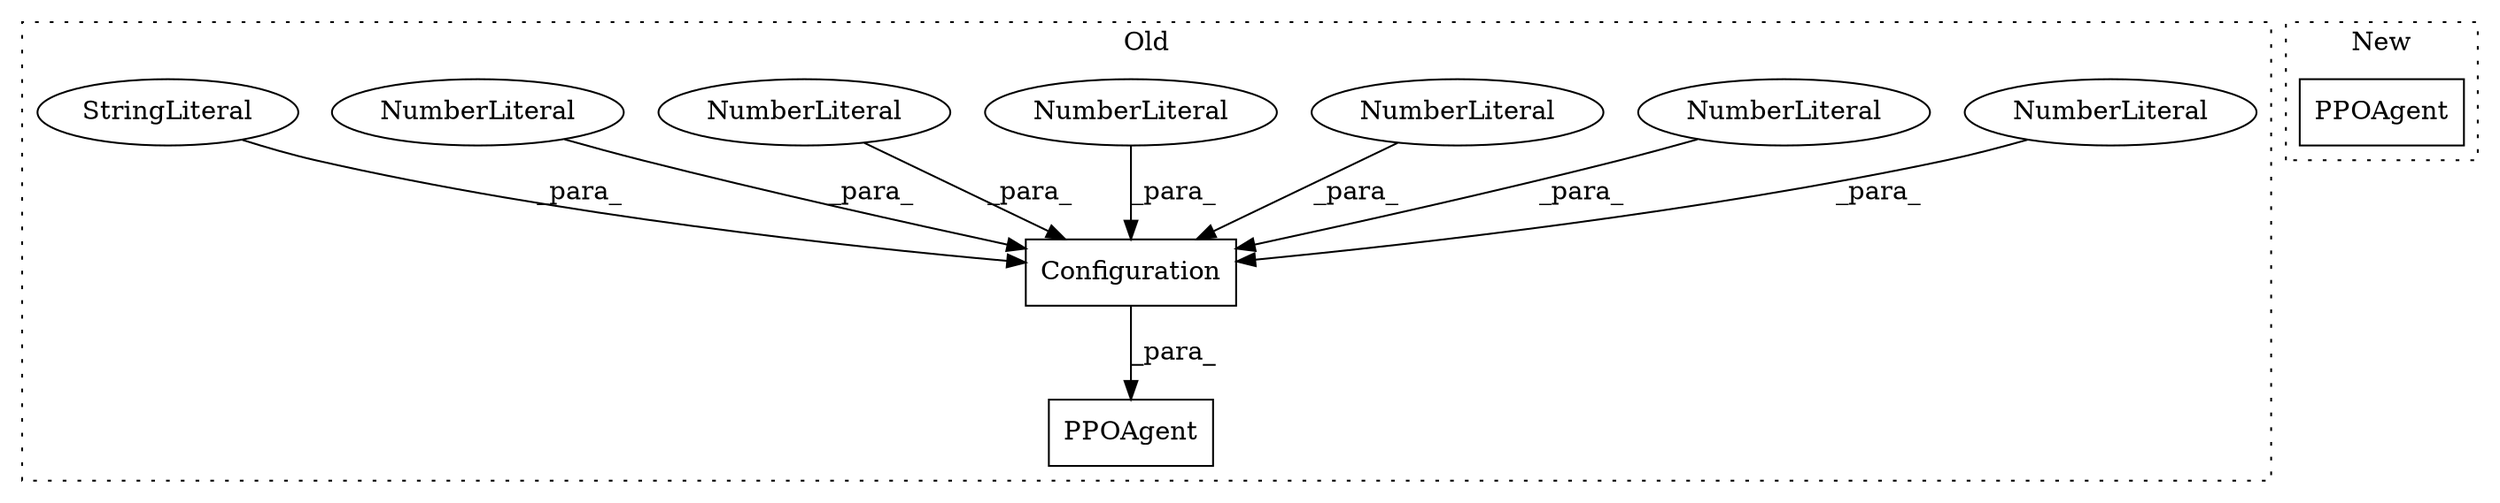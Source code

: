 digraph G {
subgraph cluster0 {
1 [label="Configuration" a="32" s="372,571" l="14,1" shape="box"];
3 [label="NumberLiteral" a="34" s="393" l="4" shape="ellipse"];
4 [label="NumberLiteral" a="34" s="404" l="4" shape="ellipse"];
5 [label="NumberLiteral" a="34" s="398" l="5" shape="ellipse"];
6 [label="NumberLiteral" a="34" s="409" l="1" shape="ellipse"];
7 [label="NumberLiteral" a="34" s="411" l="3" shape="ellipse"];
8 [label="PPOAgent" a="32" s="363,572" l="9,1" shape="box"];
9 [label="NumberLiteral" a="34" s="415" l="3" shape="ellipse"];
10 [label="StringLiteral" a="45" s="386" l="6" shape="ellipse"];
label = "Old";
style="dotted";
}
subgraph cluster1 {
2 [label="PPOAgent" a="32" s="549,600" l="9,1" shape="box"];
label = "New";
style="dotted";
}
1 -> 8 [label="_para_"];
3 -> 1 [label="_para_"];
4 -> 1 [label="_para_"];
5 -> 1 [label="_para_"];
6 -> 1 [label="_para_"];
7 -> 1 [label="_para_"];
9 -> 1 [label="_para_"];
10 -> 1 [label="_para_"];
}